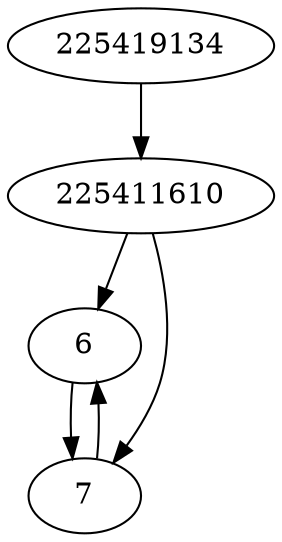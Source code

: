 strict digraph  {
225419134;
225411610;
6;
7;
225419134 -> 225411610;
225411610 -> 7;
225411610 -> 6;
6 -> 7;
7 -> 6;
}
